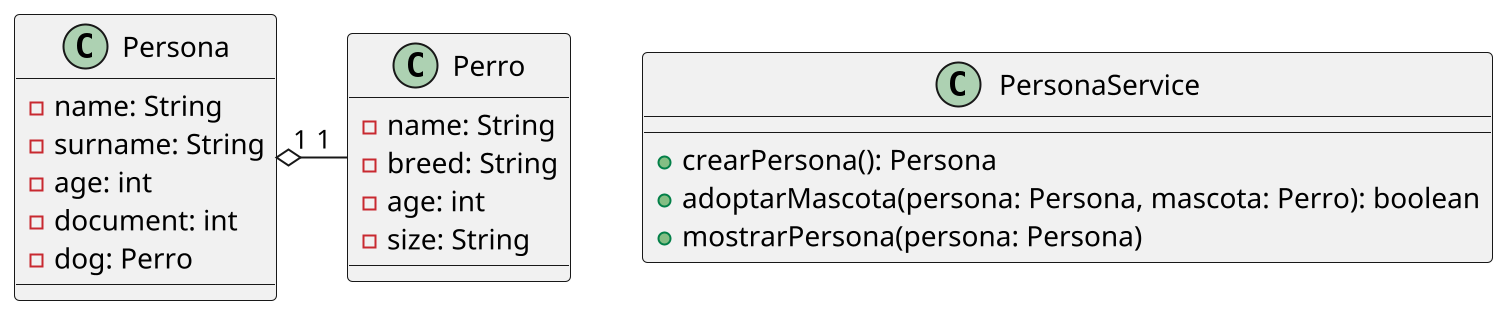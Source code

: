 @startuml Ej1
scale 2
class Perro {
    -name: String
    -breed: String
    -age: int
    -size: String
}

class Persona {
    -name: String
    -surname: String
    -age: int
    -document: int
    -dog: Perro
}

class PersonaService {
    +crearPersona(): Persona
    +adoptarMascota(persona: Persona, mascota: Perro): boolean
    +mostrarPersona(persona: Persona)
}

Persona "1" o- "1" Perro
@enduml
